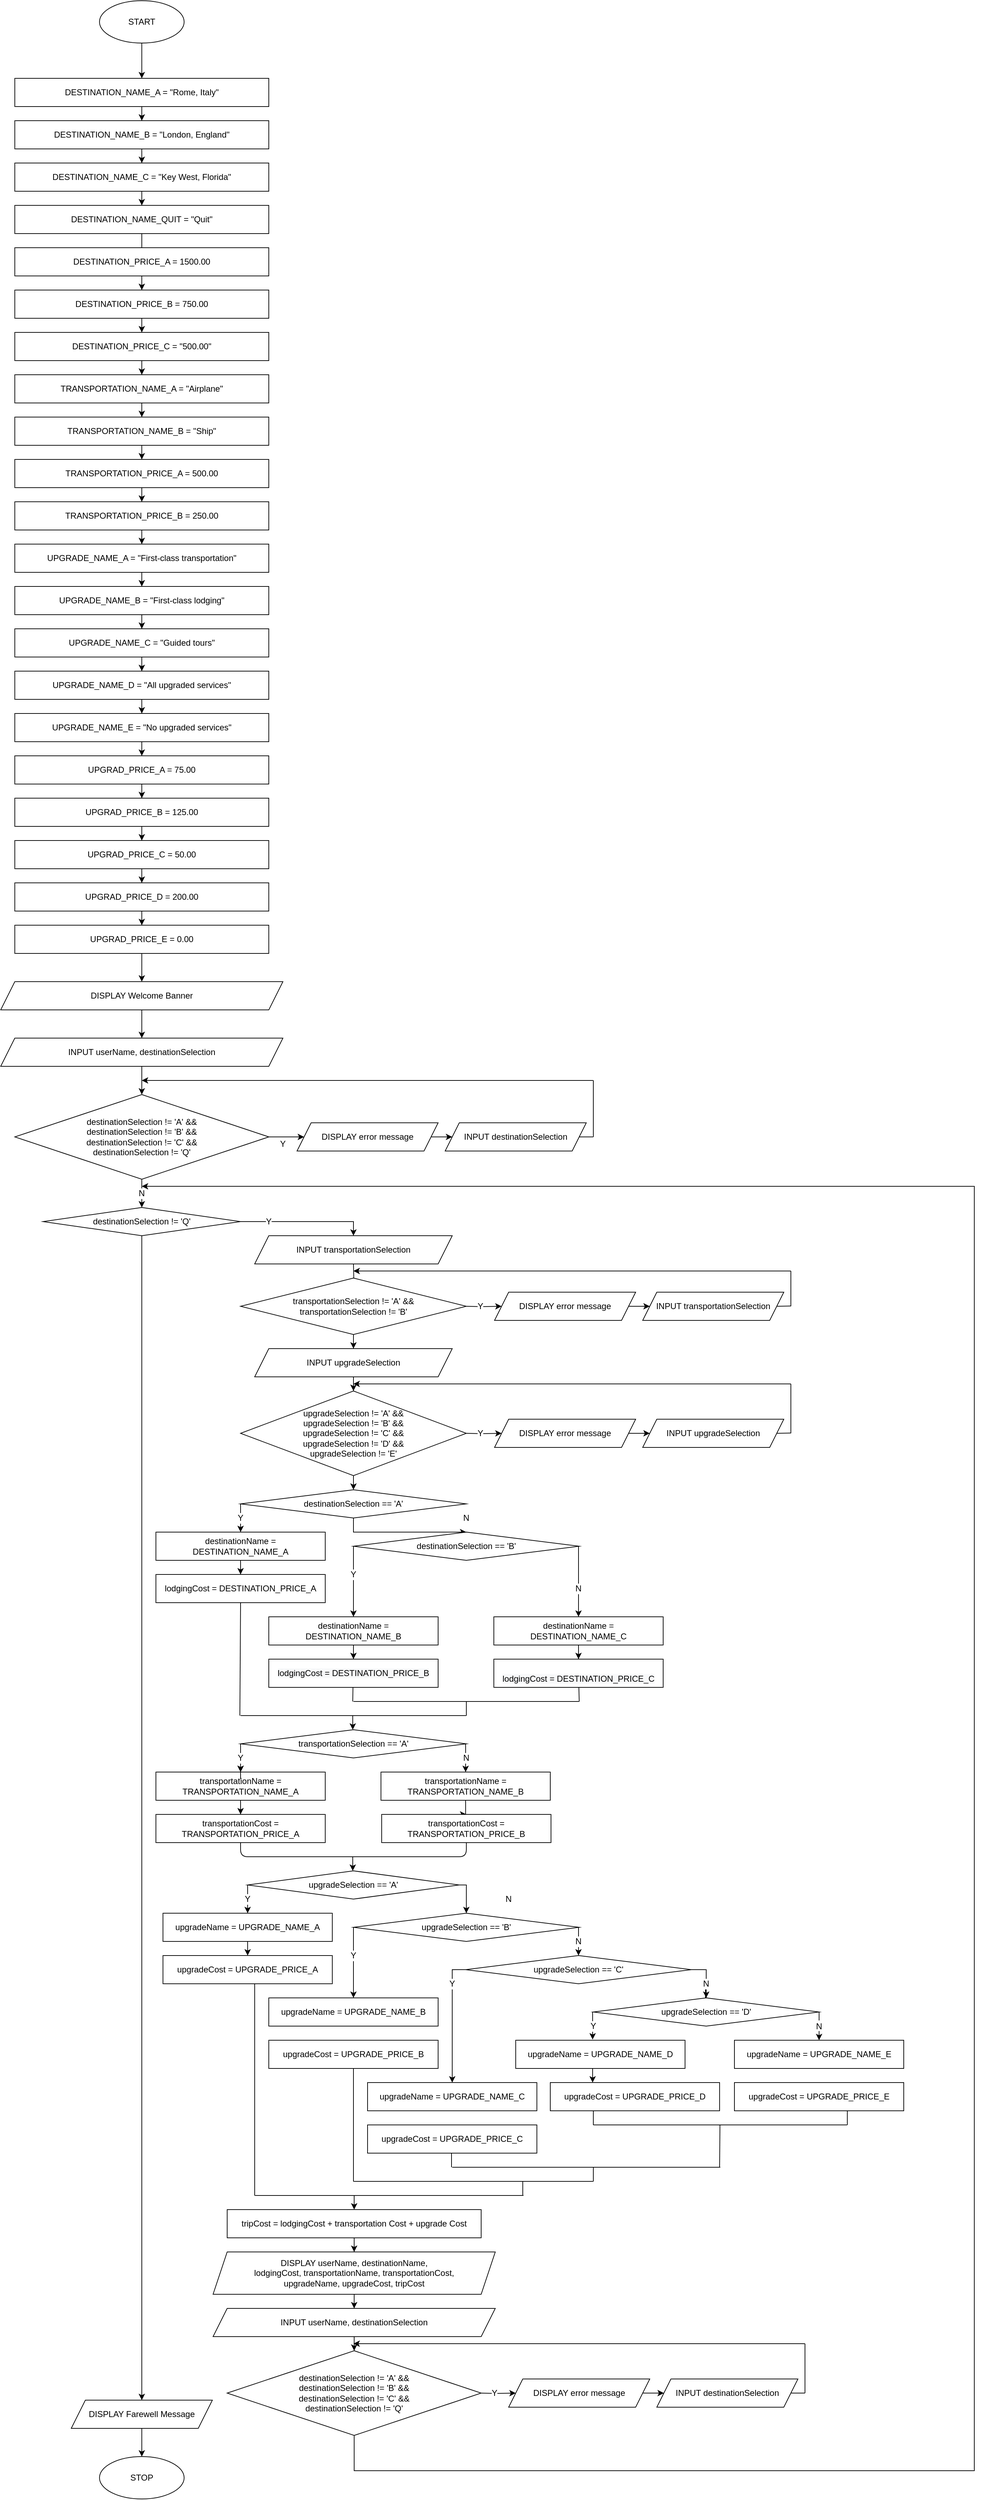 <mxfile version="14.1.8" type="device"><diagram id="sJrn2PsB9UEESF1qkhdw" name="Page-1"><mxGraphModel dx="1576" dy="783" grid="1" gridSize="10" guides="1" tooltips="1" connect="1" arrows="1" fold="1" page="1" pageScale="1" pageWidth="850" pageHeight="1500" math="0" shadow="0"><root><mxCell id="0"/><mxCell id="1" parent="0"/><mxCell id="u47R7bwTtPJxMSZaDSBi-4" value="" style="edgeStyle=orthogonalEdgeStyle;rounded=0;orthogonalLoop=1;jettySize=auto;html=1;" edge="1" parent="1" source="u47R7bwTtPJxMSZaDSBi-2" target="u47R7bwTtPJxMSZaDSBi-3"><mxGeometry relative="1" as="geometry"/></mxCell><mxCell id="u47R7bwTtPJxMSZaDSBi-2" value="START" style="ellipse;whiteSpace=wrap;html=1;" vertex="1" parent="1"><mxGeometry x="380" y="50" width="120" height="60" as="geometry"/></mxCell><mxCell id="u47R7bwTtPJxMSZaDSBi-10" value="" style="edgeStyle=orthogonalEdgeStyle;rounded=0;orthogonalLoop=1;jettySize=auto;html=1;" edge="1" parent="1" source="u47R7bwTtPJxMSZaDSBi-3" target="u47R7bwTtPJxMSZaDSBi-7"><mxGeometry relative="1" as="geometry"/></mxCell><mxCell id="u47R7bwTtPJxMSZaDSBi-3" value="DESTINATION_NAME_A = &quot;Rome, Italy&quot;" style="whiteSpace=wrap;html=1;" vertex="1" parent="1"><mxGeometry x="260" y="160" width="360" height="40" as="geometry"/></mxCell><mxCell id="u47R7bwTtPJxMSZaDSBi-11" value="" style="edgeStyle=orthogonalEdgeStyle;rounded=0;orthogonalLoop=1;jettySize=auto;html=1;" edge="1" parent="1" source="u47R7bwTtPJxMSZaDSBi-7" target="u47R7bwTtPJxMSZaDSBi-8"><mxGeometry relative="1" as="geometry"/></mxCell><mxCell id="u47R7bwTtPJxMSZaDSBi-7" value="DESTINATION_NAME_B = &quot;London, England&quot;" style="whiteSpace=wrap;html=1;" vertex="1" parent="1"><mxGeometry x="260" y="220" width="360" height="40" as="geometry"/></mxCell><mxCell id="u47R7bwTtPJxMSZaDSBi-12" value="" style="edgeStyle=orthogonalEdgeStyle;rounded=0;orthogonalLoop=1;jettySize=auto;html=1;" edge="1" parent="1" source="u47R7bwTtPJxMSZaDSBi-8" target="u47R7bwTtPJxMSZaDSBi-9"><mxGeometry relative="1" as="geometry"/></mxCell><mxCell id="u47R7bwTtPJxMSZaDSBi-8" value="DESTINATION_NAME_C = &quot;Key West, Florida&quot;" style="whiteSpace=wrap;html=1;" vertex="1" parent="1"><mxGeometry x="260" y="280" width="360" height="40" as="geometry"/></mxCell><mxCell id="u47R7bwTtPJxMSZaDSBi-16" value="" style="edgeStyle=orthogonalEdgeStyle;rounded=0;orthogonalLoop=1;jettySize=auto;html=1;" edge="1" parent="1" source="u47R7bwTtPJxMSZaDSBi-9"><mxGeometry relative="1" as="geometry"><mxPoint x="440" y="410" as="targetPoint"/></mxGeometry></mxCell><mxCell id="u47R7bwTtPJxMSZaDSBi-9" value="DESTINATION_NAME_QUIT = &quot;Quit&quot;" style="whiteSpace=wrap;html=1;" vertex="1" parent="1"><mxGeometry x="260" y="340" width="360" height="40" as="geometry"/></mxCell><mxCell id="u47R7bwTtPJxMSZaDSBi-18" value="" style="edgeStyle=orthogonalEdgeStyle;rounded=0;orthogonalLoop=1;jettySize=auto;html=1;" edge="1" parent="1" source="u47R7bwTtPJxMSZaDSBi-13" target="u47R7bwTtPJxMSZaDSBi-14"><mxGeometry relative="1" as="geometry"/></mxCell><mxCell id="u47R7bwTtPJxMSZaDSBi-13" value="DESTINATION_PRICE_A = 1500.00" style="whiteSpace=wrap;html=1;" vertex="1" parent="1"><mxGeometry x="260" y="400" width="360" height="40" as="geometry"/></mxCell><mxCell id="u47R7bwTtPJxMSZaDSBi-19" value="" style="edgeStyle=orthogonalEdgeStyle;rounded=0;orthogonalLoop=1;jettySize=auto;html=1;" edge="1" parent="1" source="u47R7bwTtPJxMSZaDSBi-14" target="u47R7bwTtPJxMSZaDSBi-15"><mxGeometry relative="1" as="geometry"/></mxCell><mxCell id="u47R7bwTtPJxMSZaDSBi-14" value="DESTINATION_PRICE_B = 750.00" style="whiteSpace=wrap;html=1;" vertex="1" parent="1"><mxGeometry x="260" y="460" width="360" height="40" as="geometry"/></mxCell><mxCell id="u47R7bwTtPJxMSZaDSBi-21" value="" style="edgeStyle=orthogonalEdgeStyle;rounded=0;orthogonalLoop=1;jettySize=auto;html=1;" edge="1" parent="1" source="u47R7bwTtPJxMSZaDSBi-15" target="u47R7bwTtPJxMSZaDSBi-20"><mxGeometry relative="1" as="geometry"/></mxCell><mxCell id="u47R7bwTtPJxMSZaDSBi-15" value="DESTINATION_PRICE_C = &quot;500.00&quot;" style="whiteSpace=wrap;html=1;" vertex="1" parent="1"><mxGeometry x="260" y="520" width="360" height="40" as="geometry"/></mxCell><mxCell id="u47R7bwTtPJxMSZaDSBi-25" value="" style="edgeStyle=orthogonalEdgeStyle;rounded=0;orthogonalLoop=1;jettySize=auto;html=1;" edge="1" parent="1" source="u47R7bwTtPJxMSZaDSBi-20" target="u47R7bwTtPJxMSZaDSBi-22"><mxGeometry relative="1" as="geometry"/></mxCell><mxCell id="u47R7bwTtPJxMSZaDSBi-20" value="TRANSPORTATION_NAME_A = &quot;Airplane&quot;" style="whiteSpace=wrap;html=1;" vertex="1" parent="1"><mxGeometry x="260" y="580" width="360" height="40" as="geometry"/></mxCell><mxCell id="u47R7bwTtPJxMSZaDSBi-26" value="" style="edgeStyle=orthogonalEdgeStyle;rounded=0;orthogonalLoop=1;jettySize=auto;html=1;" edge="1" parent="1" source="u47R7bwTtPJxMSZaDSBi-22" target="u47R7bwTtPJxMSZaDSBi-23"><mxGeometry relative="1" as="geometry"/></mxCell><mxCell id="u47R7bwTtPJxMSZaDSBi-22" value="TRANSPORTATION_NAME_B = &quot;Ship&quot;" style="whiteSpace=wrap;html=1;" vertex="1" parent="1"><mxGeometry x="260" y="640" width="360" height="40" as="geometry"/></mxCell><mxCell id="u47R7bwTtPJxMSZaDSBi-27" value="" style="edgeStyle=orthogonalEdgeStyle;rounded=0;orthogonalLoop=1;jettySize=auto;html=1;" edge="1" parent="1" source="u47R7bwTtPJxMSZaDSBi-23" target="u47R7bwTtPJxMSZaDSBi-24"><mxGeometry relative="1" as="geometry"/></mxCell><mxCell id="u47R7bwTtPJxMSZaDSBi-23" value="TRANSPORTATION_PRICE_A = 500.00" style="whiteSpace=wrap;html=1;" vertex="1" parent="1"><mxGeometry x="260" y="700" width="360" height="40" as="geometry"/></mxCell><mxCell id="u47R7bwTtPJxMSZaDSBi-31" value="" style="edgeStyle=orthogonalEdgeStyle;rounded=0;orthogonalLoop=1;jettySize=auto;html=1;" edge="1" parent="1" source="u47R7bwTtPJxMSZaDSBi-24" target="u47R7bwTtPJxMSZaDSBi-28"><mxGeometry relative="1" as="geometry"/></mxCell><mxCell id="u47R7bwTtPJxMSZaDSBi-24" value="TRANSPORTATION_PRICE_B = 250.00" style="whiteSpace=wrap;html=1;" vertex="1" parent="1"><mxGeometry x="260" y="760" width="360" height="40" as="geometry"/></mxCell><mxCell id="u47R7bwTtPJxMSZaDSBi-36" value="" style="edgeStyle=orthogonalEdgeStyle;rounded=0;orthogonalLoop=1;jettySize=auto;html=1;" edge="1" parent="1" source="u47R7bwTtPJxMSZaDSBi-28" target="u47R7bwTtPJxMSZaDSBi-32"><mxGeometry relative="1" as="geometry"/></mxCell><mxCell id="u47R7bwTtPJxMSZaDSBi-28" value="UPGRADE_NAME_A = &quot;First-class transportation&quot;&lt;span style=&quot;color: rgba(0 , 0 , 0 , 0) ; font-family: monospace ; font-size: 0px&quot;&gt;%3CmxGraphModel%3E%3Croot%3E%3CmxCell%20id%3D%220%22%2F%3E%3CmxCell%20id%3D%221%22%20parent%3D%220%22%2F%3E%3CmxCell%20id%3D%222%22%20value%3D%22TRANSPORTATION_PRICE_B%20%3D%20250.00%22%20style%3D%22whiteSpace%3Dwrap%3Bhtml%3D1%3B%22%20vertex%3D%221%22%20parent%3D%221%22%3E%3CmxGeometry%20x%3D%22240%22%20y%3D%22760%22%20width%3D%22360%22%20height%3D%2240%22%20as%3D%22geometry%22%2F%3E%3C%2FmxCell%3E%3C%2Froot%3E%3C%2FmxGraphModel%3E&lt;/span&gt;" style="whiteSpace=wrap;html=1;" vertex="1" parent="1"><mxGeometry x="260" y="820" width="360" height="40" as="geometry"/></mxCell><mxCell id="u47R7bwTtPJxMSZaDSBi-37" value="" style="edgeStyle=orthogonalEdgeStyle;rounded=0;orthogonalLoop=1;jettySize=auto;html=1;" edge="1" parent="1" source="u47R7bwTtPJxMSZaDSBi-32" target="u47R7bwTtPJxMSZaDSBi-35"><mxGeometry relative="1" as="geometry"/></mxCell><mxCell id="u47R7bwTtPJxMSZaDSBi-32" value="UPGRADE_NAME_B = &quot;First-class lodging&quot;&lt;span style=&quot;color: rgba(0 , 0 , 0 , 0) ; font-family: monospace ; font-size: 0px&quot;&gt;%3CmxGraphModel%3E%3Croot%3E%3CmxCell%20id%3D%220%22%2F%3E%3CmxCell%20id%3D%221%22%20parent%3D%220%22%2F%3E%3CmxCell%20id%3D%222%22%20value%3D%22TRANSPORTATION_PRICE_B%20%3D%20250.00%22%20style%3D%22whiteSpace%3Dwrap%3Bhtml%3D1%3B%22%20vertex%3D%221%22%20parent%3D%221%22%3E%3CmxGeometry%20x%3D%22240%22%20y%3D%22760%22%20width%3D%22360%22%20height%3D%2240%22%20as%3D%22geometry%22%2F%3E%3C%2FmxCell%3E%3C%2Froot%3E%3C%2FmxGraphModel%3E&lt;/span&gt;" style="whiteSpace=wrap;html=1;" vertex="1" parent="1"><mxGeometry x="260" y="880" width="360" height="40" as="geometry"/></mxCell><mxCell id="u47R7bwTtPJxMSZaDSBi-41" value="" style="edgeStyle=orthogonalEdgeStyle;rounded=0;orthogonalLoop=1;jettySize=auto;html=1;" edge="1" parent="1" source="u47R7bwTtPJxMSZaDSBi-33" target="u47R7bwTtPJxMSZaDSBi-40"><mxGeometry relative="1" as="geometry"/></mxCell><mxCell id="u47R7bwTtPJxMSZaDSBi-33" value="UPGRADE_NAME_E = &quot;No upgraded services&quot;&lt;span style=&quot;color: rgba(0 , 0 , 0 , 0) ; font-family: monospace ; font-size: 0px&quot;&gt;%3CmxGraphModel%3E%3Croot%3E%3CmxCell%20id%3D%220%22%2F%3E%3CmxCell%20id%3D%221%22%20parent%3D%220%22%2F%3E%3CmxCell%20id%3D%222%22%20value%3D%22TRANSPORTATION_PRICE_B%20%3D%20250.00%22%20style%3D%22whiteSpace%3Dwrap%3Bhtml%3D1%3B%22%20vertex%3D%221%22%20parent%3D%221%22%3E%3CmxGeometry%20x%3D%22240%22%20y%3D%22760%22%20width%3D%22360%22%20height%3D%2240%22%20as%3D%22geometry%22%2F%3E%3C%2FmxCell%3E%3C%2Froot%3E%3C%2FmxGraphModel%3E&lt;/span&gt;" style="whiteSpace=wrap;html=1;" vertex="1" parent="1"><mxGeometry x="260" y="1060" width="360" height="40" as="geometry"/></mxCell><mxCell id="u47R7bwTtPJxMSZaDSBi-39" value="" style="edgeStyle=orthogonalEdgeStyle;rounded=0;orthogonalLoop=1;jettySize=auto;html=1;" edge="1" parent="1" source="u47R7bwTtPJxMSZaDSBi-34" target="u47R7bwTtPJxMSZaDSBi-33"><mxGeometry relative="1" as="geometry"/></mxCell><mxCell id="u47R7bwTtPJxMSZaDSBi-34" value="UPGRADE_NAME_D = &quot;All upgraded services&quot;&lt;span style=&quot;color: rgba(0 , 0 , 0 , 0) ; font-family: monospace ; font-size: 0px&quot;&gt;%3CmxGraphModel%3E%3Croot%3E%3CmxCell%20id%3D%220%22%2F%3E%3CmxCell%20id%3D%221%22%20parent%3D%220%22%2F%3E%3CmxCell%20id%3D%222%22%20value%3D%22TRANSPORTATION_PRICE_B%20%3D%20250.00%22%20style%3D%22whiteSpace%3Dwrap%3Bhtml%3D1%3B%22%20vertex%3D%221%22%20parent%3D%221%22%3E%3CmxGeometry%20x%3D%22240%22%20y%3D%22760%22%20width%3D%22360%22%20height%3D%2240%22%20as%3D%22geometry%22%2F%3E%3C%2FmxCell%3E%3C%2Froot%3E%3C%2FmxGraphModel%3E&lt;/span&gt;" style="whiteSpace=wrap;html=1;" vertex="1" parent="1"><mxGeometry x="260" y="1000" width="360" height="40" as="geometry"/></mxCell><mxCell id="u47R7bwTtPJxMSZaDSBi-38" value="" style="edgeStyle=orthogonalEdgeStyle;rounded=0;orthogonalLoop=1;jettySize=auto;html=1;" edge="1" parent="1" source="u47R7bwTtPJxMSZaDSBi-35" target="u47R7bwTtPJxMSZaDSBi-34"><mxGeometry relative="1" as="geometry"/></mxCell><mxCell id="u47R7bwTtPJxMSZaDSBi-35" value="UPGRADE_NAME_C = &quot;Guided tours&quot;&lt;span style=&quot;color: rgba(0 , 0 , 0 , 0) ; font-family: monospace ; font-size: 0px&quot;&gt;%3CmxGraphModel%3E%3Croot%3E%3CmxCell%20id%3D%220%22%2F%3E%3CmxCell%20id%3D%221%22%20parent%3D%220%22%2F%3E%3CmxCell%20id%3D%222%22%20value%3D%22TRANSPORTATION_PRICE_B%20%3D%20250.00%22%20style%3D%22whiteSpace%3Dwrap%3Bhtml%3D1%3B%22%20vertex%3D%221%22%20parent%3D%221%22%3E%3CmxGeometry%20x%3D%22240%22%20y%3D%22760%22%20width%3D%22360%22%20height%3D%2240%22%20as%3D%22geometry%22%2F%3E%3C%2FmxCell%3E%3C%2Froot%3E%3C%2FmxGraphModel%3&lt;/span&gt;" style="whiteSpace=wrap;html=1;" vertex="1" parent="1"><mxGeometry x="260" y="940" width="360" height="40" as="geometry"/></mxCell><mxCell id="u47R7bwTtPJxMSZaDSBi-46" value="" style="edgeStyle=orthogonalEdgeStyle;rounded=0;orthogonalLoop=1;jettySize=auto;html=1;" edge="1" parent="1" source="u47R7bwTtPJxMSZaDSBi-40" target="u47R7bwTtPJxMSZaDSBi-42"><mxGeometry relative="1" as="geometry"/></mxCell><mxCell id="u47R7bwTtPJxMSZaDSBi-40" value="UPGRAD_PRICE_A = 75.00&lt;span style=&quot;color: rgba(0 , 0 , 0 , 0) ; font-family: monospace ; font-size: 0px&quot;&gt;%3CmxGraphModel%3E%3Croot%3E%3CmxCell%20id%3D%220%22%2F%3E%3CmxCell%20id%3D%221%22%20parent%3D%220%22%2F%3E%3CmxCell%20id%3D%222%22%20value%3D%22TRANSPORTATION_PRICE_B%20%3D%20250.00%22%20style%3D%22whiteSpace%3Dwrap%3Bhtml%3D1%3B%22%20vertex%3D%221%22%20parent%3D%221%22%3E%3CmxGeometry%20x%3D%22240%22%20y%3D%22760%22%20width%3D%22360%22%20height%3D%2240%22%20as%3D%22geometry%22%2F%3E%3C%2FmxCell%3E%3C%2Froot%3E%3C%2FmxGraphModel%3E&lt;/span&gt;" style="whiteSpace=wrap;html=1;" vertex="1" parent="1"><mxGeometry x="260" y="1120" width="360" height="40" as="geometry"/></mxCell><mxCell id="u47R7bwTtPJxMSZaDSBi-47" value="" style="edgeStyle=orthogonalEdgeStyle;rounded=0;orthogonalLoop=1;jettySize=auto;html=1;" edge="1" parent="1" source="u47R7bwTtPJxMSZaDSBi-42" target="u47R7bwTtPJxMSZaDSBi-45"><mxGeometry relative="1" as="geometry"/></mxCell><mxCell id="u47R7bwTtPJxMSZaDSBi-42" value="UPGRAD_PRICE_B = 125.00&lt;span style=&quot;color: rgba(0 , 0 , 0 , 0) ; font-family: monospace ; font-size: 0px&quot;&gt;%3CmxGraphModel%3E%3Croot%3E%3CmxCell%20id%3D%220%22%2F%3E%3CmxCell%20id%3D%221%22%20parent%3D%220%22%2F%3E%3CmxCell%20id%3D%222%22%20value%3D%22TRANSPORTATION_PRICE_B%20%3D%20250.00%22%20style%3D%22whiteSpace%3Dwrap%3Bhtml%3D1%3B%22%20vertex%3D%221%22%20parent%3D%221%22%3E%3CmxGeometry%20x%3D%22240%22%20y%3D%22760%22%20width%3D%22360%22%20height%3D%2240%22%20as%3D%22geometry%22%2F%3E%3C%2FmxCell%3E%3C%2Froot%3E%3C%2FmxGraphModel%3E&lt;/span&gt;" style="whiteSpace=wrap;html=1;" vertex="1" parent="1"><mxGeometry x="260" y="1180" width="360" height="40" as="geometry"/></mxCell><mxCell id="u47R7bwTtPJxMSZaDSBi-51" value="" style="edgeStyle=orthogonalEdgeStyle;rounded=0;orthogonalLoop=1;jettySize=auto;html=1;" edge="1" parent="1" source="u47R7bwTtPJxMSZaDSBi-43" target="u47R7bwTtPJxMSZaDSBi-50"><mxGeometry relative="1" as="geometry"/></mxCell><mxCell id="u47R7bwTtPJxMSZaDSBi-43" value="UPGRAD_PRICE_E = 0.00&lt;span style=&quot;color: rgba(0 , 0 , 0 , 0) ; font-family: monospace ; font-size: 0px&quot;&gt;%3CmxGraphModel%3E%3Croot%3E%3CmxCell%20id%3D%220%22%2F%3E%3CmxCell%20id%3D%221%22%20parent%3D%220%22%2F%3E%3CmxCell%20id%3D%222%22%20value%3D%22TRANSPORTATION_PRICE_B%20%3D%20250.00%22%20style%3D%22whiteSpace%3Dwrap%3Bhtml%3D1%3B%22%20vertex%3D%221%22%20parent%3D%221%22%3E%3CmxGeometry%20x%3D%22240%22%20y%3D%22760%22%20width%3D%22360%22%20height%3D%2240%22%20as%3D%22geometry%22%2F%3E%3C%2FmxCell%3E%3C%2Froot%3E%3C%2FmxGraphModel%3E&lt;/span&gt;" style="whiteSpace=wrap;html=1;" vertex="1" parent="1"><mxGeometry x="260" y="1360" width="360" height="40" as="geometry"/></mxCell><mxCell id="u47R7bwTtPJxMSZaDSBi-49" value="" style="edgeStyle=orthogonalEdgeStyle;rounded=0;orthogonalLoop=1;jettySize=auto;html=1;" edge="1" parent="1" source="u47R7bwTtPJxMSZaDSBi-44" target="u47R7bwTtPJxMSZaDSBi-43"><mxGeometry relative="1" as="geometry"/></mxCell><mxCell id="u47R7bwTtPJxMSZaDSBi-44" value="UPGRAD_PRICE_D = 200.00&lt;span style=&quot;color: rgba(0 , 0 , 0 , 0) ; font-family: monospace ; font-size: 0px&quot;&gt;%3CmxGraphModel%3E%3Croot%3E%3CmxCell%20id%3D%220%22%2F%3E%3CmxCell%20id%3D%221%22%20parent%3D%220%22%2F%3E%3CmxCell%20id%3D%222%22%20value%3D%22TRANSPORTATION_PRICE_B%20%3D%20250.00%22%20style%3D%22whiteSpace%3Dwrap%3Bhtml%3D1%3B%22%20vertex%3D%221%22%20parent%3D%221%22%3E%3CmxGeometry%20x%3D%22240%22%20y%3D%22760%22%20width%3D%22360%22%20height%3D%2240%22%20as%3D%22geometry%22%2F%3E%3C%2FmxCell%3E%3C%2Froot%3E%3C%2FmxGraphModel%3E&lt;/span&gt;" style="whiteSpace=wrap;html=1;" vertex="1" parent="1"><mxGeometry x="260" y="1300" width="360" height="40" as="geometry"/></mxCell><mxCell id="u47R7bwTtPJxMSZaDSBi-48" value="" style="edgeStyle=orthogonalEdgeStyle;rounded=0;orthogonalLoop=1;jettySize=auto;html=1;" edge="1" parent="1" source="u47R7bwTtPJxMSZaDSBi-45" target="u47R7bwTtPJxMSZaDSBi-44"><mxGeometry relative="1" as="geometry"/></mxCell><mxCell id="u47R7bwTtPJxMSZaDSBi-45" value="UPGRAD_PRICE_C = 50.00&lt;span style=&quot;color: rgba(0 , 0 , 0 , 0) ; font-family: monospace ; font-size: 0px&quot;&gt;%3CmxGraphModel%3E%3Croot%3E%3CmxCell%20id%3D%220%22%2F%3E%3CmxCell%20id%3D%221%22%20parent%3D%220%22%2F%3E%3CmxCell%20id%3D%222%22%20value%3D%22TRANSPORTATION_PRICE_B%20%3D%20250.00%22%20style%3D%22whiteSpace%3Dwrap%3Bhtml%3D1%3B%22%20vertex%3D%221%22%20parent%3D%221%22%3E%3CmxGeometry%20x%3D%22240%22%20y%3D%22760%22%20width%3D%22360%22%20height%3D%2240%22%20as%3D%22geometry%22%2F%3E%3C%2FmxCell%3E%3C%2Froot%3E%3C%2FmxGraphModel%3E&lt;/span&gt;" style="whiteSpace=wrap;html=1;" vertex="1" parent="1"><mxGeometry x="260" y="1240" width="360" height="40" as="geometry"/></mxCell><mxCell id="u47R7bwTtPJxMSZaDSBi-53" value="" style="edgeStyle=orthogonalEdgeStyle;rounded=0;orthogonalLoop=1;jettySize=auto;html=1;" edge="1" parent="1" source="u47R7bwTtPJxMSZaDSBi-50" target="u47R7bwTtPJxMSZaDSBi-52"><mxGeometry relative="1" as="geometry"/></mxCell><mxCell id="u47R7bwTtPJxMSZaDSBi-50" value="DISPLAY Welcome Banner" style="shape=parallelogram;perimeter=parallelogramPerimeter;whiteSpace=wrap;html=1;fixedSize=1;" vertex="1" parent="1"><mxGeometry x="240" y="1440" width="400" height="40" as="geometry"/></mxCell><mxCell id="u47R7bwTtPJxMSZaDSBi-55" value="" style="edgeStyle=orthogonalEdgeStyle;rounded=0;orthogonalLoop=1;jettySize=auto;html=1;" edge="1" parent="1" source="u47R7bwTtPJxMSZaDSBi-52" target="u47R7bwTtPJxMSZaDSBi-54"><mxGeometry relative="1" as="geometry"/></mxCell><mxCell id="u47R7bwTtPJxMSZaDSBi-52" value="INPUT userName, destinationSelection" style="shape=parallelogram;perimeter=parallelogramPerimeter;whiteSpace=wrap;html=1;fixedSize=1;" vertex="1" parent="1"><mxGeometry x="240" y="1520" width="400" height="40" as="geometry"/></mxCell><mxCell id="u47R7bwTtPJxMSZaDSBi-129" value="" style="edgeStyle=orthogonalEdgeStyle;rounded=0;orthogonalLoop=1;jettySize=auto;html=1;" edge="1" parent="1" source="u47R7bwTtPJxMSZaDSBi-54" target="u47R7bwTtPJxMSZaDSBi-128"><mxGeometry relative="1" as="geometry"/></mxCell><mxCell id="u47R7bwTtPJxMSZaDSBi-54" value="destinationSelection != 'A' &amp;amp;&amp;amp;&lt;br&gt;destinationSelection != 'B' &amp;amp;&amp;amp;&lt;br&gt;destinationSelection != 'C' &amp;amp;&amp;amp;&lt;br&gt;destinationSelection != 'Q'" style="rhombus;whiteSpace=wrap;html=1;" vertex="1" parent="1"><mxGeometry x="260" y="1600" width="360" height="120" as="geometry"/></mxCell><mxCell id="u47R7bwTtPJxMSZaDSBi-224" style="edgeStyle=orthogonalEdgeStyle;rounded=0;orthogonalLoop=1;jettySize=auto;html=1;entryX=0.5;entryY=0;entryDx=0;entryDy=0;" edge="1" parent="1" source="u47R7bwTtPJxMSZaDSBi-56" target="u47R7bwTtPJxMSZaDSBi-223"><mxGeometry relative="1" as="geometry"><mxPoint x="440" y="3440" as="targetPoint"/><Array as="points"/></mxGeometry></mxCell><mxCell id="u47R7bwTtPJxMSZaDSBi-306" style="edgeStyle=orthogonalEdgeStyle;rounded=0;orthogonalLoop=1;jettySize=auto;html=1;" edge="1" parent="1" source="u47R7bwTtPJxMSZaDSBi-56" target="u47R7bwTtPJxMSZaDSBi-60"><mxGeometry relative="1" as="geometry"><Array as="points"><mxPoint x="740" y="1780"/></Array></mxGeometry></mxCell><mxCell id="u47R7bwTtPJxMSZaDSBi-56" value="destinationSelection != 'Q'" style="rhombus;whiteSpace=wrap;html=1;" vertex="1" parent="1"><mxGeometry x="300" y="1760" width="280" height="40" as="geometry"/></mxCell><mxCell id="u47R7bwTtPJxMSZaDSBi-66" value="" style="edgeStyle=orthogonalEdgeStyle;rounded=0;orthogonalLoop=1;jettySize=auto;html=1;" edge="1" parent="1" target="u47R7bwTtPJxMSZaDSBi-65"><mxGeometry relative="1" as="geometry"><mxPoint x="740" y="1840" as="sourcePoint"/></mxGeometry></mxCell><mxCell id="u47R7bwTtPJxMSZaDSBi-60" value="INPUT transportationSelection" style="shape=parallelogram;perimeter=parallelogramPerimeter;whiteSpace=wrap;html=1;fixedSize=1;" vertex="1" parent="1"><mxGeometry x="600" y="1800" width="280" height="40" as="geometry"/></mxCell><mxCell id="u47R7bwTtPJxMSZaDSBi-63" value="Y" style="text;html=1;strokeColor=none;fillColor=none;align=center;verticalAlign=middle;whiteSpace=wrap;rounded=0;labelBackgroundColor=#ffffff;" vertex="1" parent="1"><mxGeometry x="610" y="1770" width="20" height="20" as="geometry"/></mxCell><mxCell id="u47R7bwTtPJxMSZaDSBi-68" value="" style="edgeStyle=orthogonalEdgeStyle;rounded=0;orthogonalLoop=1;jettySize=auto;html=1;" edge="1" parent="1" source="u47R7bwTtPJxMSZaDSBi-65" target="u47R7bwTtPJxMSZaDSBi-67"><mxGeometry relative="1" as="geometry"/></mxCell><mxCell id="u47R7bwTtPJxMSZaDSBi-121" value="" style="edgeStyle=orthogonalEdgeStyle;rounded=0;orthogonalLoop=1;jettySize=auto;html=1;" edge="1" parent="1" target="u47R7bwTtPJxMSZaDSBi-120"><mxGeometry relative="1" as="geometry"><mxPoint x="900" y="1900" as="sourcePoint"/></mxGeometry></mxCell><mxCell id="u47R7bwTtPJxMSZaDSBi-65" value="transportationSelection != 'A' &amp;amp;&amp;amp;&lt;br&gt;transportationSelection != 'B'" style="rhombus;whiteSpace=wrap;html=1;" vertex="1" parent="1"><mxGeometry x="580" y="1860" width="320" height="80" as="geometry"/></mxCell><mxCell id="u47R7bwTtPJxMSZaDSBi-70" value="" style="edgeStyle=orthogonalEdgeStyle;rounded=0;orthogonalLoop=1;jettySize=auto;html=1;" edge="1" parent="1" source="u47R7bwTtPJxMSZaDSBi-67" target="u47R7bwTtPJxMSZaDSBi-69"><mxGeometry relative="1" as="geometry"/></mxCell><mxCell id="u47R7bwTtPJxMSZaDSBi-67" value="INPUT upgradeSelection" style="shape=parallelogram;perimeter=parallelogramPerimeter;whiteSpace=wrap;html=1;fixedSize=1;" vertex="1" parent="1"><mxGeometry x="600" y="1960" width="280" height="40" as="geometry"/></mxCell><mxCell id="u47R7bwTtPJxMSZaDSBi-289" value="" style="edgeStyle=orthogonalEdgeStyle;rounded=0;orthogonalLoop=1;jettySize=auto;html=1;" edge="1" parent="1" source="u47R7bwTtPJxMSZaDSBi-69" target="u47R7bwTtPJxMSZaDSBi-72"><mxGeometry relative="1" as="geometry"><Array as="points"><mxPoint x="740" y="2150"/><mxPoint x="740" y="2150"/></Array></mxGeometry></mxCell><mxCell id="u47R7bwTtPJxMSZaDSBi-69" value="upgradeSelection != 'A' &amp;amp;&amp;amp;&lt;br&gt;upgradeSelection != 'B' &amp;amp;&amp;amp;&lt;br&gt;upgradeSelection != 'C' &amp;amp;&amp;amp;&lt;br&gt;upgradeSelection != 'D' &amp;amp;&amp;amp;&lt;br&gt;upgradeSelection != 'E'" style="rhombus;whiteSpace=wrap;html=1;" vertex="1" parent="1"><mxGeometry x="580" y="2020" width="320" height="120" as="geometry"/></mxCell><mxCell id="u47R7bwTtPJxMSZaDSBi-303" style="edgeStyle=orthogonalEdgeStyle;rounded=0;orthogonalLoop=1;jettySize=auto;html=1;entryX=0.5;entryY=0;entryDx=0;entryDy=0;" edge="1" parent="1" source="u47R7bwTtPJxMSZaDSBi-72" target="u47R7bwTtPJxMSZaDSBi-88"><mxGeometry relative="1" as="geometry"><Array as="points"><mxPoint x="580" y="2200"/><mxPoint x="580" y="2200"/></Array></mxGeometry></mxCell><mxCell id="u47R7bwTtPJxMSZaDSBi-307" style="edgeStyle=orthogonalEdgeStyle;rounded=0;orthogonalLoop=1;jettySize=auto;html=1;entryX=0.5;entryY=0;entryDx=0;entryDy=0;" edge="1" parent="1" source="u47R7bwTtPJxMSZaDSBi-72" target="u47R7bwTtPJxMSZaDSBi-74"><mxGeometry relative="1" as="geometry"/></mxCell><mxCell id="u47R7bwTtPJxMSZaDSBi-72" value="destinationSelection == 'A'" style="rhombus;whiteSpace=wrap;html=1;" vertex="1" parent="1"><mxGeometry x="580" y="2160" width="320" height="40" as="geometry"/></mxCell><mxCell id="u47R7bwTtPJxMSZaDSBi-298" style="edgeStyle=orthogonalEdgeStyle;rounded=0;orthogonalLoop=1;jettySize=auto;html=1;entryX=0.5;entryY=0;entryDx=0;entryDy=0;" edge="1" parent="1" source="u47R7bwTtPJxMSZaDSBi-74" target="u47R7bwTtPJxMSZaDSBi-93"><mxGeometry relative="1" as="geometry"><Array as="points"><mxPoint x="1059" y="2310"/><mxPoint x="1059" y="2310"/></Array></mxGeometry></mxCell><mxCell id="u47R7bwTtPJxMSZaDSBi-305" style="edgeStyle=orthogonalEdgeStyle;rounded=0;orthogonalLoop=1;jettySize=auto;html=1;entryX=0.5;entryY=0;entryDx=0;entryDy=0;" edge="1" parent="1" source="u47R7bwTtPJxMSZaDSBi-74" target="u47R7bwTtPJxMSZaDSBi-92"><mxGeometry relative="1" as="geometry"><Array as="points"><mxPoint x="740" y="2300"/><mxPoint x="740" y="2300"/></Array></mxGeometry></mxCell><mxCell id="u47R7bwTtPJxMSZaDSBi-74" value="destinationSelection == 'B'" style="rhombus;whiteSpace=wrap;html=1;" vertex="1" parent="1"><mxGeometry x="740" y="2220" width="320" height="40" as="geometry"/></mxCell><mxCell id="u47R7bwTtPJxMSZaDSBi-86" value="N" style="text;html=1;strokeColor=none;fillColor=none;align=center;verticalAlign=middle;whiteSpace=wrap;rounded=0;labelBackgroundColor=#ffffff;" vertex="1" parent="1"><mxGeometry x="890" y="2190" width="20" height="20" as="geometry"/></mxCell><mxCell id="u47R7bwTtPJxMSZaDSBi-91" value="" style="edgeStyle=orthogonalEdgeStyle;rounded=0;orthogonalLoop=1;jettySize=auto;html=1;" edge="1" parent="1" source="u47R7bwTtPJxMSZaDSBi-88" target="u47R7bwTtPJxMSZaDSBi-90"><mxGeometry relative="1" as="geometry"/></mxCell><mxCell id="u47R7bwTtPJxMSZaDSBi-88" value="destinationName = DESTINATION_NAME_A" style="whiteSpace=wrap;html=1;" vertex="1" parent="1"><mxGeometry x="460" y="2220" width="240" height="40" as="geometry"/></mxCell><mxCell id="u47R7bwTtPJxMSZaDSBi-90" value="lodgingCost = DESTINATION_PRICE_A" style="whiteSpace=wrap;html=1;" vertex="1" parent="1"><mxGeometry x="460" y="2280" width="240" height="40" as="geometry"/></mxCell><mxCell id="u47R7bwTtPJxMSZaDSBi-95" value="" style="edgeStyle=orthogonalEdgeStyle;rounded=0;orthogonalLoop=1;jettySize=auto;html=1;" edge="1" parent="1" source="u47R7bwTtPJxMSZaDSBi-92" target="u47R7bwTtPJxMSZaDSBi-94"><mxGeometry relative="1" as="geometry"/></mxCell><mxCell id="u47R7bwTtPJxMSZaDSBi-92" value="destinationName = DESTINATION_NAME_B" style="whiteSpace=wrap;html=1;" vertex="1" parent="1"><mxGeometry x="620" y="2340" width="240" height="40" as="geometry"/></mxCell><mxCell id="u47R7bwTtPJxMSZaDSBi-97" value="" style="edgeStyle=orthogonalEdgeStyle;rounded=0;orthogonalLoop=1;jettySize=auto;html=1;" edge="1" parent="1" source="u47R7bwTtPJxMSZaDSBi-93" target="u47R7bwTtPJxMSZaDSBi-96"><mxGeometry relative="1" as="geometry"/></mxCell><mxCell id="u47R7bwTtPJxMSZaDSBi-93" value="destinationName = DESTINATION_NAME_C" style="whiteSpace=wrap;html=1;" vertex="1" parent="1"><mxGeometry x="938.99" y="2340" width="240" height="40" as="geometry"/></mxCell><mxCell id="u47R7bwTtPJxMSZaDSBi-94" value="&lt;span style=&quot;color: rgb(0 , 0 , 0) ; font-family: &amp;#34;helvetica&amp;#34; ; font-size: 12px ; font-style: normal ; font-weight: 400 ; letter-spacing: normal ; text-align: center ; text-indent: 0px ; text-transform: none ; word-spacing: 0px ; background-color: rgb(248 , 249 , 250) ; display: inline ; float: none&quot;&gt;lodgingCost = DESTINATION_PRICE_B&lt;/span&gt;" style="whiteSpace=wrap;html=1;" vertex="1" parent="1"><mxGeometry x="620" y="2400" width="240" height="40" as="geometry"/></mxCell><mxCell id="u47R7bwTtPJxMSZaDSBi-96" value="&lt;br&gt;&lt;span style=&quot;color: rgb(0 , 0 , 0) ; font-family: &amp;#34;helvetica&amp;#34; ; font-size: 12px ; font-style: normal ; font-weight: 400 ; letter-spacing: normal ; text-align: center ; text-indent: 0px ; text-transform: none ; word-spacing: 0px ; background-color: rgb(248 , 249 , 250) ; display: inline ; float: none&quot;&gt;lodgingCost = DESTINATION_PRICE_C&lt;/span&gt;&lt;br&gt;" style="whiteSpace=wrap;html=1;" vertex="1" parent="1"><mxGeometry x="938.99" y="2400" width="240" height="40" as="geometry"/></mxCell><mxCell id="u47R7bwTtPJxMSZaDSBi-100" value="N" style="text;html=1;strokeColor=none;fillColor=none;align=center;verticalAlign=middle;whiteSpace=wrap;rounded=0;labelBackgroundColor=#ffffff;" vertex="1" parent="1"><mxGeometry x="1048.99" y="2290" width="20" height="20" as="geometry"/></mxCell><mxCell id="u47R7bwTtPJxMSZaDSBi-141" style="edgeStyle=orthogonalEdgeStyle;rounded=0;orthogonalLoop=1;jettySize=auto;html=1;entryX=0.5;entryY=0;entryDx=0;entryDy=0;exitX=0;exitY=0.5;exitDx=0;exitDy=0;" edge="1" parent="1" source="u47R7bwTtPJxMSZaDSBi-111" target="u47R7bwTtPJxMSZaDSBi-137"><mxGeometry relative="1" as="geometry"><Array as="points"><mxPoint x="580" y="2520"/></Array></mxGeometry></mxCell><mxCell id="u47R7bwTtPJxMSZaDSBi-315" style="edgeStyle=orthogonalEdgeStyle;rounded=0;orthogonalLoop=1;jettySize=auto;html=1;entryX=0.5;entryY=0;entryDx=0;entryDy=0;exitX=1;exitY=0.5;exitDx=0;exitDy=0;" edge="1" parent="1" source="u47R7bwTtPJxMSZaDSBi-111" target="u47R7bwTtPJxMSZaDSBi-139"><mxGeometry relative="1" as="geometry"><Array as="points"><mxPoint x="899" y="2520"/></Array></mxGeometry></mxCell><mxCell id="u47R7bwTtPJxMSZaDSBi-111" value="transportationSelection == 'A'" style="rhombus;whiteSpace=wrap;html=1;" vertex="1" parent="1"><mxGeometry x="580" y="2500" width="320" height="40" as="geometry"/></mxCell><mxCell id="u47R7bwTtPJxMSZaDSBi-113" value="" style="endArrow=none;html=1;entryX=0.5;entryY=1;entryDx=0;entryDy=0;" edge="1" parent="1" target="u47R7bwTtPJxMSZaDSBi-90"><mxGeometry width="50" height="50" relative="1" as="geometry"><mxPoint x="579" y="2480" as="sourcePoint"/><mxPoint x="579" y="2360" as="targetPoint"/></mxGeometry></mxCell><mxCell id="u47R7bwTtPJxMSZaDSBi-114" value="" style="endArrow=none;html=1;" edge="1" parent="1"><mxGeometry width="50" height="50" relative="1" as="geometry"><mxPoint x="1060" y="2460" as="sourcePoint"/><mxPoint x="1059.5" y="2440" as="targetPoint"/></mxGeometry></mxCell><mxCell id="u47R7bwTtPJxMSZaDSBi-115" value="" style="endArrow=none;html=1;" edge="1" parent="1"><mxGeometry width="50" height="50" relative="1" as="geometry"><mxPoint x="739" y="2460" as="sourcePoint"/><mxPoint x="739.31" y="2440" as="targetPoint"/></mxGeometry></mxCell><mxCell id="u47R7bwTtPJxMSZaDSBi-116" value="" style="endArrow=none;html=1;" edge="1" parent="1"><mxGeometry width="50" height="50" relative="1" as="geometry"><mxPoint x="740" y="2460" as="sourcePoint"/><mxPoint x="1060" y="2460" as="targetPoint"/></mxGeometry></mxCell><mxCell id="u47R7bwTtPJxMSZaDSBi-117" value="" style="endArrow=none;html=1;" edge="1" parent="1"><mxGeometry width="50" height="50" relative="1" as="geometry"><mxPoint x="580" y="2480" as="sourcePoint"/><mxPoint x="900" y="2480" as="targetPoint"/></mxGeometry></mxCell><mxCell id="u47R7bwTtPJxMSZaDSBi-118" value="" style="endArrow=none;html=1;" edge="1" parent="1"><mxGeometry width="50" height="50" relative="1" as="geometry"><mxPoint x="900" y="2480" as="sourcePoint"/><mxPoint x="900" y="2460" as="targetPoint"/></mxGeometry></mxCell><mxCell id="u47R7bwTtPJxMSZaDSBi-119" value="" style="endArrow=classic;html=1;" edge="1" parent="1"><mxGeometry width="50" height="50" relative="1" as="geometry"><mxPoint x="739" y="2480" as="sourcePoint"/><mxPoint x="739" y="2500" as="targetPoint"/></mxGeometry></mxCell><mxCell id="u47R7bwTtPJxMSZaDSBi-124" value="" style="edgeStyle=orthogonalEdgeStyle;rounded=0;orthogonalLoop=1;jettySize=auto;html=1;" edge="1" parent="1" source="u47R7bwTtPJxMSZaDSBi-120" target="u47R7bwTtPJxMSZaDSBi-123"><mxGeometry relative="1" as="geometry"/></mxCell><mxCell id="u47R7bwTtPJxMSZaDSBi-120" value="DISPLAY error message" style="shape=parallelogram;perimeter=parallelogramPerimeter;whiteSpace=wrap;html=1;fixedSize=1;" vertex="1" parent="1"><mxGeometry x="940" y="1880" width="200" height="40" as="geometry"/></mxCell><mxCell id="u47R7bwTtPJxMSZaDSBi-122" value="Y" style="text;html=1;strokeColor=none;fillColor=none;align=center;verticalAlign=middle;whiteSpace=wrap;rounded=0;labelBackgroundColor=#ffffff;" vertex="1" parent="1"><mxGeometry x="910" y="1890" width="20" height="20" as="geometry"/></mxCell><mxCell id="u47R7bwTtPJxMSZaDSBi-123" value="INPUT transportationSelection" style="shape=parallelogram;perimeter=parallelogramPerimeter;whiteSpace=wrap;html=1;fixedSize=1;" vertex="1" parent="1"><mxGeometry x="1150" y="1880" width="200" height="40" as="geometry"/></mxCell><mxCell id="u47R7bwTtPJxMSZaDSBi-125" value="" style="endArrow=classic;html=1;" edge="1" parent="1"><mxGeometry width="50" height="50" relative="1" as="geometry"><mxPoint x="1360" y="1850" as="sourcePoint"/><mxPoint x="740" y="1850" as="targetPoint"/></mxGeometry></mxCell><mxCell id="u47R7bwTtPJxMSZaDSBi-126" value="" style="endArrow=none;html=1;" edge="1" parent="1"><mxGeometry width="50" height="50" relative="1" as="geometry"><mxPoint x="1360" y="1850" as="sourcePoint"/><mxPoint x="1360" y="1900" as="targetPoint"/></mxGeometry></mxCell><mxCell id="u47R7bwTtPJxMSZaDSBi-127" value="" style="endArrow=none;html=1;" edge="1" parent="1"><mxGeometry width="50" height="50" relative="1" as="geometry"><mxPoint x="1340" y="1900" as="sourcePoint"/><mxPoint x="1360" y="1899.58" as="targetPoint"/></mxGeometry></mxCell><mxCell id="u47R7bwTtPJxMSZaDSBi-132" value="" style="edgeStyle=orthogonalEdgeStyle;rounded=0;orthogonalLoop=1;jettySize=auto;html=1;" edge="1" parent="1" source="u47R7bwTtPJxMSZaDSBi-128" target="u47R7bwTtPJxMSZaDSBi-131"><mxGeometry relative="1" as="geometry"/></mxCell><mxCell id="u47R7bwTtPJxMSZaDSBi-128" value="DISPLAY error message" style="shape=parallelogram;perimeter=parallelogramPerimeter;whiteSpace=wrap;html=1;fixedSize=1;" vertex="1" parent="1"><mxGeometry x="660" y="1640" width="200" height="40" as="geometry"/></mxCell><mxCell id="u47R7bwTtPJxMSZaDSBi-130" value="Y" style="text;html=1;strokeColor=none;fillColor=none;align=center;verticalAlign=middle;whiteSpace=wrap;rounded=0;labelBackgroundColor=#ffffff;" vertex="1" parent="1"><mxGeometry x="630" y="1660" width="20" height="20" as="geometry"/></mxCell><mxCell id="u47R7bwTtPJxMSZaDSBi-131" value="INPUT destinationSelection" style="shape=parallelogram;perimeter=parallelogramPerimeter;whiteSpace=wrap;html=1;fixedSize=1;" vertex="1" parent="1"><mxGeometry x="870" y="1640" width="200" height="40" as="geometry"/></mxCell><mxCell id="u47R7bwTtPJxMSZaDSBi-133" value="" style="endArrow=classic;html=1;" edge="1" parent="1"><mxGeometry width="50" height="50" relative="1" as="geometry"><mxPoint x="1080" y="1580" as="sourcePoint"/><mxPoint x="440" y="1580" as="targetPoint"/></mxGeometry></mxCell><mxCell id="u47R7bwTtPJxMSZaDSBi-134" value="" style="endArrow=none;html=1;" edge="1" parent="1"><mxGeometry width="50" height="50" relative="1" as="geometry"><mxPoint x="1080" y="1660" as="sourcePoint"/><mxPoint x="1080" y="1580" as="targetPoint"/></mxGeometry></mxCell><mxCell id="u47R7bwTtPJxMSZaDSBi-135" value="" style="endArrow=none;html=1;" edge="1" parent="1"><mxGeometry width="50" height="50" relative="1" as="geometry"><mxPoint x="1080" y="1660" as="sourcePoint"/><mxPoint x="1060" y="1660" as="targetPoint"/></mxGeometry></mxCell><mxCell id="u47R7bwTtPJxMSZaDSBi-245" style="edgeStyle=orthogonalEdgeStyle;rounded=0;orthogonalLoop=1;jettySize=auto;html=1;entryX=0.5;entryY=0;entryDx=0;entryDy=0;" edge="1" parent="1" source="u47R7bwTtPJxMSZaDSBi-137" target="u47R7bwTtPJxMSZaDSBi-138"><mxGeometry relative="1" as="geometry"><mxPoint x="620" y="2610" as="targetPoint"/></mxGeometry></mxCell><mxCell id="u47R7bwTtPJxMSZaDSBi-137" value="transportationName = TRANSPORTATION_NAME_A" style="whiteSpace=wrap;html=1;" vertex="1" parent="1"><mxGeometry x="460" y="2560" width="240" height="40" as="geometry"/></mxCell><mxCell id="u47R7bwTtPJxMSZaDSBi-138" value="transportationCost = TRANSPORTATION_PRICE_A" style="whiteSpace=wrap;html=1;" vertex="1" parent="1"><mxGeometry x="460" y="2620" width="240" height="40" as="geometry"/></mxCell><mxCell id="u47R7bwTtPJxMSZaDSBi-246" style="edgeStyle=orthogonalEdgeStyle;rounded=0;orthogonalLoop=1;jettySize=auto;html=1;entryX=0.5;entryY=0;entryDx=0;entryDy=0;" edge="1" parent="1" source="u47R7bwTtPJxMSZaDSBi-139" target="u47R7bwTtPJxMSZaDSBi-140"><mxGeometry relative="1" as="geometry"><Array as="points"><mxPoint x="899" y="2620"/></Array></mxGeometry></mxCell><mxCell id="u47R7bwTtPJxMSZaDSBi-139" value="transportationName = TRANSPORTATION_NAME_B" style="whiteSpace=wrap;html=1;" vertex="1" parent="1"><mxGeometry x="778.99" y="2560" width="240" height="40" as="geometry"/></mxCell><mxCell id="u47R7bwTtPJxMSZaDSBi-140" value="transportationCost = TRANSPORTATION_PRICE_B" style="whiteSpace=wrap;html=1;" vertex="1" parent="1"><mxGeometry x="780" y="2620" width="240" height="40" as="geometry"/></mxCell><mxCell id="u47R7bwTtPJxMSZaDSBi-293" value="" style="edgeStyle=orthogonalEdgeStyle;rounded=0;orthogonalLoop=1;jettySize=auto;html=1;" edge="1" parent="1" source="u47R7bwTtPJxMSZaDSBi-143" target="u47R7bwTtPJxMSZaDSBi-137"><mxGeometry relative="1" as="geometry"/></mxCell><mxCell id="u47R7bwTtPJxMSZaDSBi-143" value="Y" style="text;html=1;strokeColor=none;fillColor=none;align=center;verticalAlign=middle;whiteSpace=wrap;rounded=0;labelBackgroundColor=#ffffff;" vertex="1" parent="1"><mxGeometry x="570" y="2530" width="20" height="20" as="geometry"/></mxCell><mxCell id="u47R7bwTtPJxMSZaDSBi-144" value="N" style="text;html=1;strokeColor=none;fillColor=none;align=center;verticalAlign=middle;whiteSpace=wrap;rounded=0;labelBackgroundColor=#ffffff;" vertex="1" parent="1"><mxGeometry x="890" y="2530" width="20" height="20" as="geometry"/></mxCell><mxCell id="u47R7bwTtPJxMSZaDSBi-149" value="" style="endArrow=none;html=1;" edge="1" parent="1"><mxGeometry width="50" height="50" relative="1" as="geometry"><mxPoint x="580" y="2660" as="sourcePoint"/><mxPoint x="900" y="2660" as="targetPoint"/><Array as="points"><mxPoint x="580" y="2680"/><mxPoint x="740" y="2680"/><mxPoint x="900" y="2680"/></Array></mxGeometry></mxCell><mxCell id="u47R7bwTtPJxMSZaDSBi-150" value="" style="endArrow=classic;html=1;" edge="1" parent="1"><mxGeometry width="50" height="50" relative="1" as="geometry"><mxPoint x="739" y="2680" as="sourcePoint"/><mxPoint x="739" y="2700" as="targetPoint"/></mxGeometry></mxCell><mxCell id="u47R7bwTtPJxMSZaDSBi-151" value="" style="edgeStyle=orthogonalEdgeStyle;rounded=0;orthogonalLoop=1;jettySize=auto;html=1;" edge="1" parent="1" target="u47R7bwTtPJxMSZaDSBi-153"><mxGeometry relative="1" as="geometry"><mxPoint x="900" y="2080" as="sourcePoint"/></mxGeometry></mxCell><mxCell id="u47R7bwTtPJxMSZaDSBi-152" value="" style="edgeStyle=orthogonalEdgeStyle;rounded=0;orthogonalLoop=1;jettySize=auto;html=1;" edge="1" parent="1" source="u47R7bwTtPJxMSZaDSBi-153" target="u47R7bwTtPJxMSZaDSBi-155"><mxGeometry relative="1" as="geometry"/></mxCell><mxCell id="u47R7bwTtPJxMSZaDSBi-153" value="DISPLAY error message" style="shape=parallelogram;perimeter=parallelogramPerimeter;whiteSpace=wrap;html=1;fixedSize=1;" vertex="1" parent="1"><mxGeometry x="940" y="2060" width="200" height="40" as="geometry"/></mxCell><mxCell id="u47R7bwTtPJxMSZaDSBi-154" value="Y" style="text;html=1;strokeColor=none;fillColor=none;align=center;verticalAlign=middle;whiteSpace=wrap;rounded=0;labelBackgroundColor=#ffffff;" vertex="1" parent="1"><mxGeometry x="910" y="2070" width="20" height="20" as="geometry"/></mxCell><mxCell id="u47R7bwTtPJxMSZaDSBi-155" value="INPUT upgradeSelection" style="shape=parallelogram;perimeter=parallelogramPerimeter;whiteSpace=wrap;html=1;fixedSize=1;" vertex="1" parent="1"><mxGeometry x="1150" y="2060" width="200" height="40" as="geometry"/></mxCell><mxCell id="u47R7bwTtPJxMSZaDSBi-156" value="" style="endArrow=classic;html=1;" edge="1" parent="1"><mxGeometry width="50" height="50" relative="1" as="geometry"><mxPoint x="1360" y="2010" as="sourcePoint"/><mxPoint x="740" y="2010" as="targetPoint"/></mxGeometry></mxCell><mxCell id="u47R7bwTtPJxMSZaDSBi-157" value="" style="endArrow=none;html=1;" edge="1" parent="1"><mxGeometry width="50" height="50" relative="1" as="geometry"><mxPoint x="1360" y="2010" as="sourcePoint"/><mxPoint x="1360" y="2080" as="targetPoint"/></mxGeometry></mxCell><mxCell id="u47R7bwTtPJxMSZaDSBi-158" value="" style="endArrow=none;html=1;" edge="1" parent="1"><mxGeometry width="50" height="50" relative="1" as="geometry"><mxPoint x="1340" y="2080" as="sourcePoint"/><mxPoint x="1360" y="2079.58" as="targetPoint"/></mxGeometry></mxCell><mxCell id="u47R7bwTtPJxMSZaDSBi-292" style="edgeStyle=orthogonalEdgeStyle;rounded=0;orthogonalLoop=1;jettySize=auto;html=1;exitX=1;exitY=0.5;exitDx=0;exitDy=0;" edge="1" parent="1" source="u47R7bwTtPJxMSZaDSBi-159" target="u47R7bwTtPJxMSZaDSBi-160"><mxGeometry relative="1" as="geometry"><Array as="points"><mxPoint x="900" y="2750"/><mxPoint x="900" y="2750"/></Array></mxGeometry></mxCell><mxCell id="u47R7bwTtPJxMSZaDSBi-311" style="edgeStyle=orthogonalEdgeStyle;rounded=0;orthogonalLoop=1;jettySize=auto;html=1;exitX=0;exitY=0.5;exitDx=0;exitDy=0;" edge="1" parent="1" source="u47R7bwTtPJxMSZaDSBi-159" target="u47R7bwTtPJxMSZaDSBi-163"><mxGeometry relative="1" as="geometry"><Array as="points"><mxPoint x="590" y="2720"/></Array></mxGeometry></mxCell><mxCell id="u47R7bwTtPJxMSZaDSBi-159" value="upgradeSelection == 'A'" style="rhombus;whiteSpace=wrap;html=1;" vertex="1" parent="1"><mxGeometry x="590" y="2700" width="300" height="40" as="geometry"/></mxCell><mxCell id="u47R7bwTtPJxMSZaDSBi-316" style="edgeStyle=orthogonalEdgeStyle;rounded=0;orthogonalLoop=1;jettySize=auto;html=1;" edge="1" parent="1" source="u47R7bwTtPJxMSZaDSBi-160" target="u47R7bwTtPJxMSZaDSBi-164"><mxGeometry relative="1" as="geometry"><Array as="points"><mxPoint x="740" y="2830"/><mxPoint x="740" y="2830"/></Array></mxGeometry></mxCell><mxCell id="u47R7bwTtPJxMSZaDSBi-319" style="edgeStyle=orthogonalEdgeStyle;rounded=0;orthogonalLoop=1;jettySize=auto;html=1;entryX=0.5;entryY=0;entryDx=0;entryDy=0;exitX=1;exitY=0.5;exitDx=0;exitDy=0;" edge="1" parent="1" source="u47R7bwTtPJxMSZaDSBi-160" target="u47R7bwTtPJxMSZaDSBi-161"><mxGeometry relative="1" as="geometry"><Array as="points"><mxPoint x="1059" y="2780"/></Array></mxGeometry></mxCell><mxCell id="u47R7bwTtPJxMSZaDSBi-160" value="upgradeSelection == 'B'" style="rhombus;whiteSpace=wrap;html=1;" vertex="1" parent="1"><mxGeometry x="740" y="2760" width="320" height="40" as="geometry"/></mxCell><mxCell id="u47R7bwTtPJxMSZaDSBi-339" style="edgeStyle=orthogonalEdgeStyle;rounded=0;orthogonalLoop=1;jettySize=auto;html=1;entryX=0.5;entryY=0;entryDx=0;entryDy=0;" edge="1" parent="1" source="u47R7bwTtPJxMSZaDSBi-161" target="u47R7bwTtPJxMSZaDSBi-162"><mxGeometry relative="1" as="geometry"><Array as="points"><mxPoint x="1240" y="2840"/><mxPoint x="1240" y="2880"/><mxPoint x="1239" y="2880"/><mxPoint x="1239" y="2860"/><mxPoint x="1240" y="2860"/></Array></mxGeometry></mxCell><mxCell id="u47R7bwTtPJxMSZaDSBi-343" style="edgeStyle=orthogonalEdgeStyle;rounded=0;orthogonalLoop=1;jettySize=auto;html=1;entryX=0.5;entryY=0;entryDx=0;entryDy=0;" edge="1" parent="1" source="u47R7bwTtPJxMSZaDSBi-161" target="u47R7bwTtPJxMSZaDSBi-165"><mxGeometry relative="1" as="geometry"><Array as="points"><mxPoint x="880" y="2840"/></Array></mxGeometry></mxCell><mxCell id="u47R7bwTtPJxMSZaDSBi-161" value="upgradeSelection == 'C'" style="rhombus;whiteSpace=wrap;html=1;" vertex="1" parent="1"><mxGeometry x="898.99" y="2820" width="320" height="40" as="geometry"/></mxCell><mxCell id="u47R7bwTtPJxMSZaDSBi-334" style="edgeStyle=orthogonalEdgeStyle;rounded=0;orthogonalLoop=1;jettySize=auto;html=1;" edge="1" parent="1" source="u47R7bwTtPJxMSZaDSBi-162"><mxGeometry relative="1" as="geometry"><mxPoint x="1079" y="2939" as="targetPoint"/><Array as="points"><mxPoint x="1079" y="2900"/></Array></mxGeometry></mxCell><mxCell id="u47R7bwTtPJxMSZaDSBi-338" style="edgeStyle=orthogonalEdgeStyle;rounded=0;orthogonalLoop=1;jettySize=auto;html=1;entryX=0.5;entryY=0;entryDx=0;entryDy=0;" edge="1" parent="1" source="u47R7bwTtPJxMSZaDSBi-162" target="u47R7bwTtPJxMSZaDSBi-167"><mxGeometry relative="1" as="geometry"><Array as="points"><mxPoint x="1400" y="2930"/><mxPoint x="1400" y="2930"/></Array></mxGeometry></mxCell><mxCell id="u47R7bwTtPJxMSZaDSBi-162" value="upgradeSelection == 'D'" style="rhombus;whiteSpace=wrap;html=1;" vertex="1" parent="1"><mxGeometry x="1080" y="2880" width="320" height="40" as="geometry"/></mxCell><mxCell id="u47R7bwTtPJxMSZaDSBi-163" value="upgradeName = UPGRADE_NAME_A" style="whiteSpace=wrap;html=1;" vertex="1" parent="1"><mxGeometry x="470" y="2760" width="240" height="40" as="geometry"/></mxCell><mxCell id="u47R7bwTtPJxMSZaDSBi-164" value="upgradeName = UPGRADE_NAME_B" style="whiteSpace=wrap;html=1;" vertex="1" parent="1"><mxGeometry x="620" y="2880" width="240" height="40" as="geometry"/></mxCell><mxCell id="u47R7bwTtPJxMSZaDSBi-165" value="upgradeName = UPGRADE_NAME_C" style="whiteSpace=wrap;html=1;" vertex="1" parent="1"><mxGeometry x="760" y="3000" width="240" height="40" as="geometry"/></mxCell><mxCell id="u47R7bwTtPJxMSZaDSBi-257" value="" style="edgeStyle=orthogonalEdgeStyle;rounded=0;orthogonalLoop=1;jettySize=auto;html=1;entryX=0.25;entryY=0;entryDx=0;entryDy=0;" edge="1" parent="1" source="u47R7bwTtPJxMSZaDSBi-166" target="u47R7bwTtPJxMSZaDSBi-172"><mxGeometry relative="1" as="geometry"><Array as="points"><mxPoint x="1079" y="3000"/><mxPoint x="1079" y="3000"/></Array></mxGeometry></mxCell><mxCell id="u47R7bwTtPJxMSZaDSBi-166" value="upgradeName = UPGRADE_NAME_D" style="whiteSpace=wrap;html=1;" vertex="1" parent="1"><mxGeometry x="970" y="2940" width="240" height="40" as="geometry"/></mxCell><mxCell id="u47R7bwTtPJxMSZaDSBi-167" value="upgradeName = UPGRADE_NAME_E" style="whiteSpace=wrap;html=1;" vertex="1" parent="1"><mxGeometry x="1280" y="2940" width="240" height="40" as="geometry"/></mxCell><mxCell id="u47R7bwTtPJxMSZaDSBi-169" value="upgradeCost = UPGRADE_PRICE_A" style="whiteSpace=wrap;html=1;" vertex="1" parent="1"><mxGeometry x="470" y="2820" width="240" height="40" as="geometry"/></mxCell><mxCell id="u47R7bwTtPJxMSZaDSBi-170" value="upgradeCost = UPGRADE_PRICE_B" style="whiteSpace=wrap;html=1;" vertex="1" parent="1"><mxGeometry x="620" y="2940" width="240" height="40" as="geometry"/></mxCell><mxCell id="u47R7bwTtPJxMSZaDSBi-171" value="upgradeCost = UPGRADE_PRICE_C" style="whiteSpace=wrap;html=1;" vertex="1" parent="1"><mxGeometry x="760" y="3060" width="240" height="40" as="geometry"/></mxCell><mxCell id="u47R7bwTtPJxMSZaDSBi-172" value="upgradeCost = UPGRADE_PRICE_D" style="whiteSpace=wrap;html=1;" vertex="1" parent="1"><mxGeometry x="1018.99" y="3000" width="240" height="40" as="geometry"/></mxCell><mxCell id="u47R7bwTtPJxMSZaDSBi-174" value="upgradeCost = UPGRADE_PRICE_E" style="whiteSpace=wrap;html=1;" vertex="1" parent="1"><mxGeometry x="1280" y="3000" width="240" height="40" as="geometry"/></mxCell><mxCell id="u47R7bwTtPJxMSZaDSBi-176" value="" style="endArrow=classic;html=1;" edge="1" parent="1"><mxGeometry width="50" height="50" relative="1" as="geometry"><mxPoint x="590" y="2800" as="sourcePoint"/><mxPoint x="590" y="2820" as="targetPoint"/></mxGeometry></mxCell><mxCell id="u47R7bwTtPJxMSZaDSBi-190" value="" style="endArrow=none;html=1;" edge="1" parent="1"><mxGeometry width="50" height="50" relative="1" as="geometry"><mxPoint x="600" y="3160" as="sourcePoint"/><mxPoint x="600" y="2860" as="targetPoint"/></mxGeometry></mxCell><mxCell id="u47R7bwTtPJxMSZaDSBi-191" value="" style="endArrow=none;html=1;" edge="1" parent="1"><mxGeometry width="50" height="50" relative="1" as="geometry"><mxPoint x="1080" y="3060" as="sourcePoint"/><mxPoint x="1080" y="3040" as="targetPoint"/></mxGeometry></mxCell><mxCell id="u47R7bwTtPJxMSZaDSBi-192" value="" style="endArrow=none;html=1;" edge="1" parent="1"><mxGeometry width="50" height="50" relative="1" as="geometry"><mxPoint x="1440" y="3060" as="sourcePoint"/><mxPoint x="1440" y="3040" as="targetPoint"/></mxGeometry></mxCell><mxCell id="u47R7bwTtPJxMSZaDSBi-193" value="" style="endArrow=none;html=1;" edge="1" parent="1"><mxGeometry width="50" height="50" relative="1" as="geometry"><mxPoint x="1080" y="3060" as="sourcePoint"/><mxPoint x="1440" y="3060" as="targetPoint"/></mxGeometry></mxCell><mxCell id="u47R7bwTtPJxMSZaDSBi-195" value="" style="endArrow=none;html=1;" edge="1" parent="1"><mxGeometry width="50" height="50" relative="1" as="geometry"><mxPoint x="879.0" y="3120" as="sourcePoint"/><mxPoint x="879.0" y="3100" as="targetPoint"/></mxGeometry></mxCell><mxCell id="u47R7bwTtPJxMSZaDSBi-196" value="" style="endArrow=none;html=1;entryX=0.5;entryY=1;entryDx=0;entryDy=0;" edge="1" parent="1" target="u47R7bwTtPJxMSZaDSBi-170"><mxGeometry width="50" height="50" relative="1" as="geometry"><mxPoint x="740" y="3140" as="sourcePoint"/><mxPoint x="800" y="3100" as="targetPoint"/></mxGeometry></mxCell><mxCell id="u47R7bwTtPJxMSZaDSBi-197" value="" style="endArrow=none;html=1;" edge="1" parent="1"><mxGeometry width="50" height="50" relative="1" as="geometry"><mxPoint x="1258.99" y="3120" as="sourcePoint"/><mxPoint x="1259.49" y="3060" as="targetPoint"/></mxGeometry></mxCell><mxCell id="u47R7bwTtPJxMSZaDSBi-198" value="" style="endArrow=none;html=1;" edge="1" parent="1"><mxGeometry width="50" height="50" relative="1" as="geometry"><mxPoint x="880" y="3120" as="sourcePoint"/><mxPoint x="1260" y="3120" as="targetPoint"/></mxGeometry></mxCell><mxCell id="u47R7bwTtPJxMSZaDSBi-199" value="" style="endArrow=none;html=1;" edge="1" parent="1"><mxGeometry width="50" height="50" relative="1" as="geometry"><mxPoint x="1080" y="3140" as="sourcePoint"/><mxPoint x="1080" y="3120" as="targetPoint"/></mxGeometry></mxCell><mxCell id="u47R7bwTtPJxMSZaDSBi-200" value="" style="endArrow=none;html=1;" edge="1" parent="1"><mxGeometry width="50" height="50" relative="1" as="geometry"><mxPoint x="740" y="3140" as="sourcePoint"/><mxPoint x="1080" y="3140" as="targetPoint"/></mxGeometry></mxCell><mxCell id="u47R7bwTtPJxMSZaDSBi-201" value="" style="endArrow=none;html=1;" edge="1" parent="1"><mxGeometry width="50" height="50" relative="1" as="geometry"><mxPoint x="600" y="3160" as="sourcePoint"/><mxPoint x="981.01" y="3160" as="targetPoint"/></mxGeometry></mxCell><mxCell id="u47R7bwTtPJxMSZaDSBi-203" value="" style="endArrow=none;html=1;" edge="1" parent="1"><mxGeometry width="50" height="50" relative="1" as="geometry"><mxPoint x="980" y="3160" as="sourcePoint"/><mxPoint x="980" y="3140" as="targetPoint"/></mxGeometry></mxCell><mxCell id="u47R7bwTtPJxMSZaDSBi-208" value="" style="edgeStyle=orthogonalEdgeStyle;rounded=0;orthogonalLoop=1;jettySize=auto;html=1;" edge="1" parent="1" source="u47R7bwTtPJxMSZaDSBi-205" target="u47R7bwTtPJxMSZaDSBi-207"><mxGeometry relative="1" as="geometry"/></mxCell><mxCell id="u47R7bwTtPJxMSZaDSBi-205" value="tripCost = lodgingCost + transportation Cost + upgrade Cost" style="whiteSpace=wrap;html=1;" vertex="1" parent="1"><mxGeometry x="561.01" y="3180" width="360" height="40" as="geometry"/></mxCell><mxCell id="u47R7bwTtPJxMSZaDSBi-206" value="" style="endArrow=classic;html=1;" edge="1" parent="1"><mxGeometry width="50" height="50" relative="1" as="geometry"><mxPoint x="741.01" y="3160" as="sourcePoint"/><mxPoint x="741.01" y="3180" as="targetPoint"/></mxGeometry></mxCell><mxCell id="u47R7bwTtPJxMSZaDSBi-210" value="" style="edgeStyle=orthogonalEdgeStyle;rounded=0;orthogonalLoop=1;jettySize=auto;html=1;" edge="1" parent="1" source="u47R7bwTtPJxMSZaDSBi-207" target="u47R7bwTtPJxMSZaDSBi-209"><mxGeometry relative="1" as="geometry"/></mxCell><mxCell id="u47R7bwTtPJxMSZaDSBi-207" value="DISPLAY userName, destinationName,&lt;br&gt;lodgingCost, transportationName, transportationCost,&lt;br&gt;upgradeName, upgradeCost, tripCost" style="shape=parallelogram;perimeter=parallelogramPerimeter;whiteSpace=wrap;html=1;fixedSize=1;" vertex="1" parent="1"><mxGeometry x="541.01" y="3240" width="400" height="60" as="geometry"/></mxCell><mxCell id="u47R7bwTtPJxMSZaDSBi-212" value="" style="edgeStyle=orthogonalEdgeStyle;rounded=0;orthogonalLoop=1;jettySize=auto;html=1;" edge="1" parent="1" source="u47R7bwTtPJxMSZaDSBi-209" target="u47R7bwTtPJxMSZaDSBi-211"><mxGeometry relative="1" as="geometry"/></mxCell><mxCell id="u47R7bwTtPJxMSZaDSBi-209" value="INPUT userName, destinationSelection" style="shape=parallelogram;perimeter=parallelogramPerimeter;whiteSpace=wrap;html=1;fixedSize=1;" vertex="1" parent="1"><mxGeometry x="541.01" y="3320" width="400" height="40" as="geometry"/></mxCell><mxCell id="u47R7bwTtPJxMSZaDSBi-221" style="edgeStyle=orthogonalEdgeStyle;rounded=0;orthogonalLoop=1;jettySize=auto;html=1;entryX=0.5;entryY=0;entryDx=0;entryDy=0;" edge="1" parent="1" source="u47R7bwTtPJxMSZaDSBi-211" target="u47R7bwTtPJxMSZaDSBi-136"><mxGeometry relative="1" as="geometry"><mxPoint x="500" y="1730" as="targetPoint"/><Array as="points"><mxPoint x="741" y="3550"/><mxPoint x="1620" y="3550"/><mxPoint x="1620" y="1730"/></Array></mxGeometry></mxCell><mxCell id="u47R7bwTtPJxMSZaDSBi-211" value="destinationSelection != 'A' &amp;amp;&amp;amp;&lt;br&gt;destinationSelection != 'B' &amp;amp;&amp;amp;&lt;br&gt;destinationSelection != 'C' &amp;amp;&amp;amp;&lt;br&gt;destinationSelection != 'Q'" style="rhombus;whiteSpace=wrap;html=1;" vertex="1" parent="1"><mxGeometry x="561.01" y="3380" width="360" height="120" as="geometry"/></mxCell><mxCell id="u47R7bwTtPJxMSZaDSBi-213" value="" style="edgeStyle=orthogonalEdgeStyle;rounded=0;orthogonalLoop=1;jettySize=auto;html=1;" edge="1" parent="1" target="u47R7bwTtPJxMSZaDSBi-215"><mxGeometry relative="1" as="geometry"><mxPoint x="920" y="3440" as="sourcePoint"/></mxGeometry></mxCell><mxCell id="u47R7bwTtPJxMSZaDSBi-214" value="" style="edgeStyle=orthogonalEdgeStyle;rounded=0;orthogonalLoop=1;jettySize=auto;html=1;" edge="1" parent="1" source="u47R7bwTtPJxMSZaDSBi-215" target="u47R7bwTtPJxMSZaDSBi-217"><mxGeometry relative="1" as="geometry"/></mxCell><mxCell id="u47R7bwTtPJxMSZaDSBi-215" value="DISPLAY error message" style="shape=parallelogram;perimeter=parallelogramPerimeter;whiteSpace=wrap;html=1;fixedSize=1;" vertex="1" parent="1"><mxGeometry x="960" y="3420" width="200" height="40" as="geometry"/></mxCell><mxCell id="u47R7bwTtPJxMSZaDSBi-216" value="Y" style="text;html=1;strokeColor=none;fillColor=none;align=center;verticalAlign=middle;whiteSpace=wrap;rounded=0;labelBackgroundColor=#ffffff;" vertex="1" parent="1"><mxGeometry x="930" y="3430" width="20" height="20" as="geometry"/></mxCell><mxCell id="u47R7bwTtPJxMSZaDSBi-217" value="INPUT destinationSelection" style="shape=parallelogram;perimeter=parallelogramPerimeter;whiteSpace=wrap;html=1;fixedSize=1;" vertex="1" parent="1"><mxGeometry x="1170" y="3420" width="200" height="40" as="geometry"/></mxCell><mxCell id="u47R7bwTtPJxMSZaDSBi-218" value="" style="endArrow=classic;html=1;" edge="1" parent="1"><mxGeometry width="50" height="50" relative="1" as="geometry"><mxPoint x="1380" y="3370" as="sourcePoint"/><mxPoint x="740" y="3370" as="targetPoint"/></mxGeometry></mxCell><mxCell id="u47R7bwTtPJxMSZaDSBi-219" value="" style="endArrow=none;html=1;" edge="1" parent="1"><mxGeometry width="50" height="50" relative="1" as="geometry"><mxPoint x="1380" y="3440" as="sourcePoint"/><mxPoint x="1380.01" y="3370" as="targetPoint"/></mxGeometry></mxCell><mxCell id="u47R7bwTtPJxMSZaDSBi-220" value="" style="endArrow=none;html=1;" edge="1" parent="1"><mxGeometry width="50" height="50" relative="1" as="geometry"><mxPoint x="1380" y="3440" as="sourcePoint"/><mxPoint x="1360" y="3440" as="targetPoint"/></mxGeometry></mxCell><mxCell id="u47R7bwTtPJxMSZaDSBi-227" value="" style="edgeStyle=orthogonalEdgeStyle;rounded=0;orthogonalLoop=1;jettySize=auto;html=1;" edge="1" parent="1" source="u47R7bwTtPJxMSZaDSBi-223" target="u47R7bwTtPJxMSZaDSBi-226"><mxGeometry relative="1" as="geometry"/></mxCell><mxCell id="u47R7bwTtPJxMSZaDSBi-223" value="DISPLAY Farewell Message" style="shape=parallelogram;perimeter=parallelogramPerimeter;whiteSpace=wrap;html=1;fixedSize=1;" vertex="1" parent="1"><mxGeometry x="340" y="3450" width="200" height="40" as="geometry"/></mxCell><mxCell id="u47R7bwTtPJxMSZaDSBi-226" value="STOP" style="ellipse;whiteSpace=wrap;html=1;" vertex="1" parent="1"><mxGeometry x="380" y="3530" width="120" height="60" as="geometry"/></mxCell><mxCell id="u47R7bwTtPJxMSZaDSBi-77" value="Y" style="text;html=1;strokeColor=none;fillColor=none;align=center;verticalAlign=middle;whiteSpace=wrap;rounded=0;labelBackgroundColor=#ffffff;" vertex="1" parent="1"><mxGeometry x="570" y="2190" width="20" height="20" as="geometry"/></mxCell><mxCell id="u47R7bwTtPJxMSZaDSBi-244" value="Y" style="text;html=1;strokeColor=none;fillColor=none;align=center;verticalAlign=middle;whiteSpace=wrap;rounded=0;labelBackgroundColor=#ffffff;" vertex="1" parent="1"><mxGeometry x="580" y="2730" width="20" height="20" as="geometry"/></mxCell><mxCell id="u47R7bwTtPJxMSZaDSBi-247" value="N" style="text;html=1;strokeColor=none;fillColor=none;align=center;verticalAlign=middle;whiteSpace=wrap;rounded=0;labelBackgroundColor=#ffffff;" vertex="1" parent="1"><mxGeometry x="950" y="2730" width="20" height="20" as="geometry"/></mxCell><mxCell id="u47R7bwTtPJxMSZaDSBi-261" value="Y" style="text;html=1;strokeColor=none;fillColor=none;align=center;verticalAlign=middle;whiteSpace=wrap;rounded=0;labelBackgroundColor=#ffffff;" vertex="1" parent="1"><mxGeometry x="870" y="2850" width="20" height="20" as="geometry"/></mxCell><mxCell id="u47R7bwTtPJxMSZaDSBi-250" value="N" style="text;html=1;strokeColor=none;fillColor=none;align=center;verticalAlign=middle;whiteSpace=wrap;rounded=0;labelBackgroundColor=#ffffff;" vertex="1" parent="1"><mxGeometry x="1230" y="2850" width="20" height="20" as="geometry"/></mxCell><mxCell id="u47R7bwTtPJxMSZaDSBi-248" value="N" style="text;html=1;strokeColor=none;fillColor=none;align=center;verticalAlign=middle;whiteSpace=wrap;rounded=0;labelBackgroundColor=#ffffff;" vertex="1" parent="1"><mxGeometry x="1048.99" y="2790" width="20" height="20" as="geometry"/></mxCell><mxCell id="u47R7bwTtPJxMSZaDSBi-288" value="" style="edgeStyle=orthogonalEdgeStyle;rounded=0;orthogonalLoop=1;jettySize=auto;html=1;entryX=0.5;entryY=0;entryDx=0;entryDy=0;" edge="1" parent="1" source="u47R7bwTtPJxMSZaDSBi-54" target="u47R7bwTtPJxMSZaDSBi-56"><mxGeometry relative="1" as="geometry"><mxPoint x="440" y="1720" as="sourcePoint"/><mxPoint x="440" y="1760" as="targetPoint"/></mxGeometry></mxCell><mxCell id="u47R7bwTtPJxMSZaDSBi-136" value="N" style="text;html=1;strokeColor=none;fillColor=none;align=center;verticalAlign=middle;whiteSpace=wrap;rounded=0;labelBackgroundColor=#ffffff;" vertex="1" parent="1"><mxGeometry x="430" y="1730" width="20" height="20" as="geometry"/></mxCell><mxCell id="u47R7bwTtPJxMSZaDSBi-273" value="Y" style="text;html=1;strokeColor=none;fillColor=none;align=center;verticalAlign=middle;whiteSpace=wrap;rounded=0;labelBackgroundColor=#ffffff;" vertex="1" parent="1"><mxGeometry x="730" y="2810" width="20" height="20" as="geometry"/></mxCell><mxCell id="u47R7bwTtPJxMSZaDSBi-103" value="Y" style="text;html=1;strokeColor=none;fillColor=none;align=center;verticalAlign=middle;whiteSpace=wrap;rounded=0;labelBackgroundColor=#ffffff;" vertex="1" parent="1"><mxGeometry x="730" y="2270" width="20" height="20" as="geometry"/></mxCell><mxCell id="u47R7bwTtPJxMSZaDSBi-330" value="Y" style="text;html=1;strokeColor=none;fillColor=none;align=center;verticalAlign=middle;whiteSpace=wrap;rounded=0;labelBackgroundColor=#ffffff;" vertex="1" parent="1"><mxGeometry x="1070" y="2910" width="20" height="20" as="geometry"/></mxCell><mxCell id="u47R7bwTtPJxMSZaDSBi-254" value="N&lt;br&gt;" style="text;html=1;strokeColor=none;fillColor=none;align=center;verticalAlign=middle;whiteSpace=wrap;rounded=0;labelBackgroundColor=#ffffff;rotation=180;" vertex="1" parent="1"><mxGeometry x="1390" y="2910" width="20" height="20" as="geometry"/></mxCell></root></mxGraphModel></diagram></mxfile>